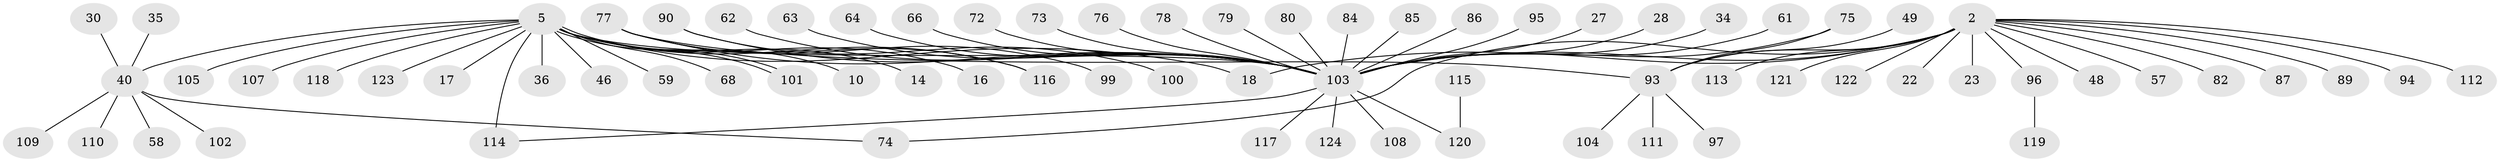 // original degree distribution, {14: 0.008064516129032258, 24: 0.008064516129032258, 7: 0.016129032258064516, 8: 0.008064516129032258, 22: 0.008064516129032258, 6: 0.024193548387096774, 4: 0.056451612903225805, 2: 0.1774193548387097, 1: 0.5967741935483871, 3: 0.08870967741935484, 5: 0.008064516129032258}
// Generated by graph-tools (version 1.1) at 2025/51/03/04/25 21:51:04]
// undirected, 74 vertices, 80 edges
graph export_dot {
graph [start="1"]
  node [color=gray90,style=filled];
  2;
  5;
  10;
  14;
  16;
  17;
  18;
  22;
  23;
  27;
  28;
  30;
  34;
  35;
  36;
  40 [super="+6+20"];
  46;
  48;
  49;
  57;
  58;
  59 [super="+15"];
  61;
  62;
  63;
  64;
  66;
  68;
  72;
  73;
  74;
  75 [super="+50+60"];
  76;
  77 [super="+42"];
  78;
  79;
  80 [super="+71"];
  82;
  84;
  85 [super="+47"];
  86;
  87;
  89 [super="+53+54"];
  90;
  93 [super="+7+92"];
  94 [super="+88"];
  95;
  96 [super="+81"];
  97;
  99;
  100;
  101;
  102;
  103 [super="+4+52+9"];
  104 [super="+24+26+41+70"];
  105;
  107 [super="+83"];
  108;
  109;
  110 [super="+29"];
  111;
  112;
  113;
  114 [super="+106"];
  115;
  116;
  117;
  118;
  119;
  120 [super="+98"];
  121;
  122;
  123;
  124;
  2 -- 18;
  2 -- 22;
  2 -- 23;
  2 -- 48;
  2 -- 57;
  2 -- 74;
  2 -- 82;
  2 -- 87;
  2 -- 93 [weight=3];
  2 -- 112;
  2 -- 113;
  2 -- 121;
  2 -- 122;
  2 -- 103 [weight=6];
  2 -- 96;
  2 -- 89;
  2 -- 94;
  5 -- 10;
  5 -- 14;
  5 -- 16;
  5 -- 17;
  5 -- 18;
  5 -- 36;
  5 -- 46;
  5 -- 68;
  5 -- 101;
  5 -- 101;
  5 -- 105;
  5 -- 114 [weight=3];
  5 -- 116;
  5 -- 118;
  5 -- 123;
  5 -- 103;
  5 -- 40 [weight=2];
  5 -- 59;
  5 -- 107;
  27 -- 103;
  28 -- 103;
  30 -- 40;
  34 -- 103;
  35 -- 40;
  40 -- 74;
  40 -- 102;
  40 -- 58;
  40 -- 109;
  40 -- 110;
  49 -- 93;
  61 -- 103;
  62 -- 103;
  63 -- 103;
  64 -- 103;
  66 -- 103;
  72 -- 103;
  73 -- 103;
  75 -- 93;
  75 -- 103;
  76 -- 103;
  77 -- 99;
  77 -- 103 [weight=2];
  77 -- 116;
  77 -- 93;
  78 -- 103;
  79 -- 103;
  80 -- 103;
  84 -- 103;
  85 -- 103;
  86 -- 103;
  90 -- 100;
  90 -- 103;
  93 -- 104;
  93 -- 97;
  93 -- 111;
  95 -- 103;
  96 -- 119;
  103 -- 124;
  103 -- 108;
  103 -- 117;
  103 -- 120;
  103 -- 114;
  115 -- 120;
}
